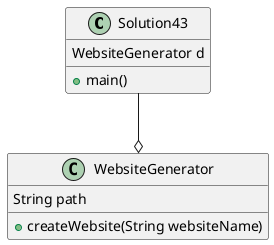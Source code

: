 @startuml
'https://plantuml.com/class-diagram

class Solution43 {
+main()
WebsiteGenerator d
}

class WebsiteGenerator {
String path
+createWebsite(String websiteName)
}

Solution43 --o WebsiteGenerator

@enduml